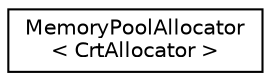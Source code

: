 digraph "Graphical Class Hierarchy"
{
  edge [fontname="Helvetica",fontsize="10",labelfontname="Helvetica",labelfontsize="10"];
  node [fontname="Helvetica",fontsize="10",shape=record];
  rankdir="LR";
  Node0 [label="MemoryPoolAllocator\l\< CrtAllocator \>",height=0.2,width=0.4,color="black", fillcolor="white", style="filled",URL="$classMemoryPoolAllocator.html"];
}
